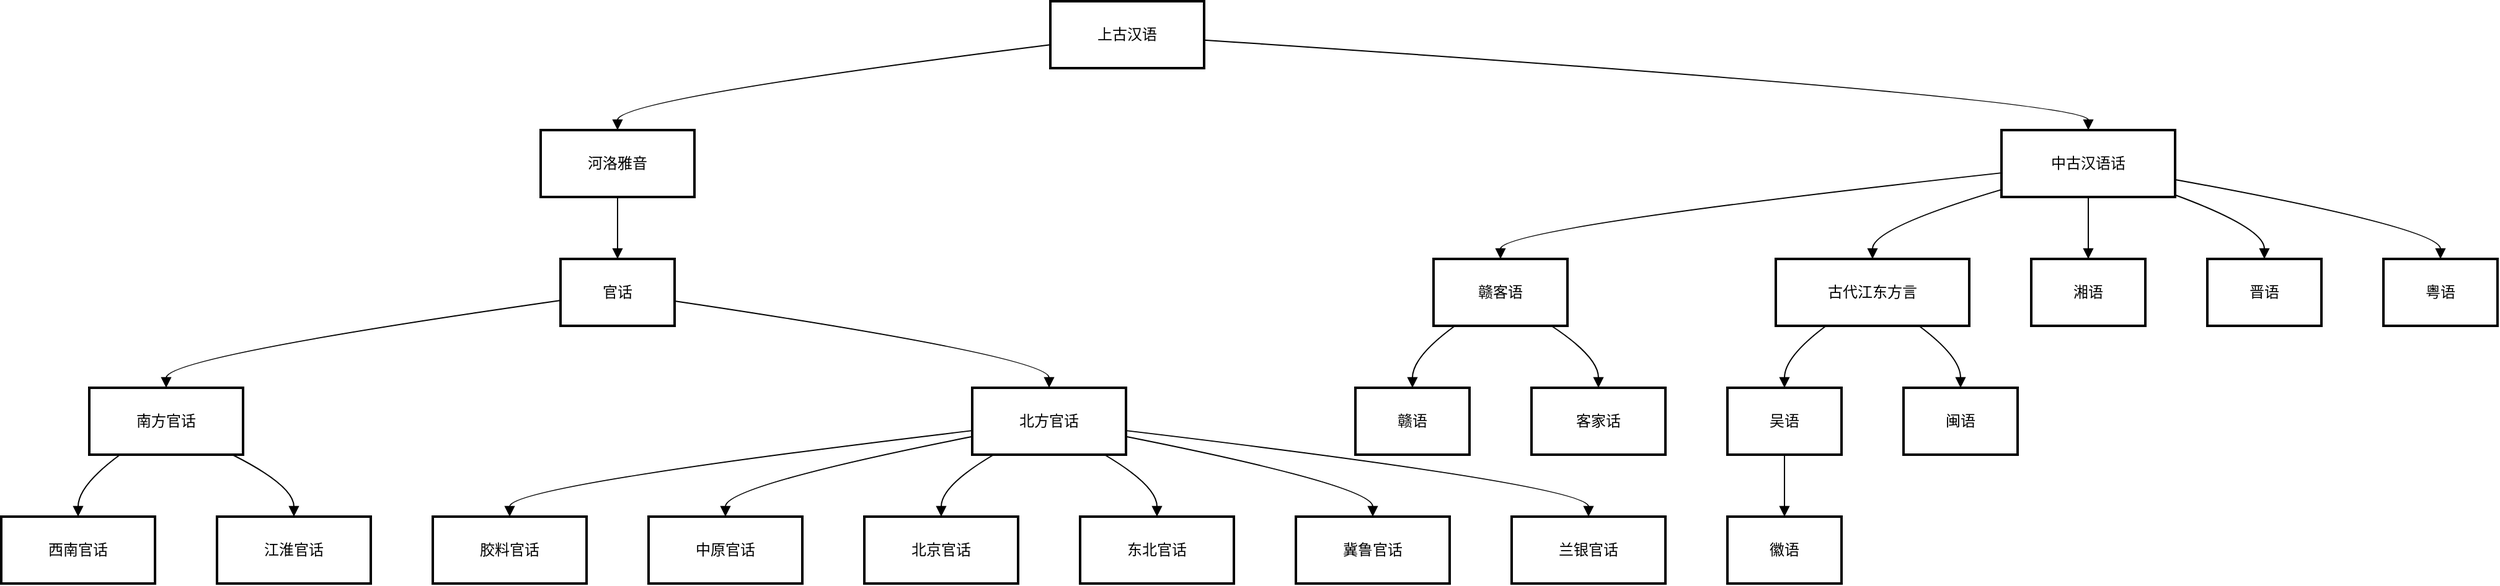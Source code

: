 <mxfile version="26.1.1">
  <diagram name="第 1 页" id="BcWJq15JfgoPuyb1Nqxe">
    <mxGraphModel dx="2870" dy="2060" grid="1" gridSize="10" guides="1" tooltips="1" connect="1" arrows="1" fold="1" page="1" pageScale="1" pageWidth="827" pageHeight="1169" math="0" shadow="0">
      <root>
        <mxCell id="0" />
        <mxCell id="1" parent="0" />
        <mxCell id="piRMvoRa87WktYSq3vpv-1" value="上古汉语" style="whiteSpace=wrap;strokeWidth=2;" vertex="1" parent="1">
          <mxGeometry x="866" y="20" width="124" height="54" as="geometry" />
        </mxCell>
        <mxCell id="piRMvoRa87WktYSq3vpv-2" value="河洛雅音" style="whiteSpace=wrap;strokeWidth=2;" vertex="1" parent="1">
          <mxGeometry x="455" y="124" width="124" height="54" as="geometry" />
        </mxCell>
        <mxCell id="piRMvoRa87WktYSq3vpv-3" value="中古汉语话" style="whiteSpace=wrap;strokeWidth=2;" vertex="1" parent="1">
          <mxGeometry x="1633" y="124" width="140" height="54" as="geometry" />
        </mxCell>
        <mxCell id="piRMvoRa87WktYSq3vpv-4" value="官话" style="whiteSpace=wrap;strokeWidth=2;" vertex="1" parent="1">
          <mxGeometry x="471" y="228" width="92" height="54" as="geometry" />
        </mxCell>
        <mxCell id="piRMvoRa87WktYSq3vpv-5" value="南方官话" style="whiteSpace=wrap;strokeWidth=2;" vertex="1" parent="1">
          <mxGeometry x="91" y="332" width="124" height="54" as="geometry" />
        </mxCell>
        <mxCell id="piRMvoRa87WktYSq3vpv-6" value="北方官话" style="whiteSpace=wrap;strokeWidth=2;" vertex="1" parent="1">
          <mxGeometry x="803" y="332" width="124" height="54" as="geometry" />
        </mxCell>
        <mxCell id="piRMvoRa87WktYSq3vpv-7" value="西南官话" style="whiteSpace=wrap;strokeWidth=2;" vertex="1" parent="1">
          <mxGeometry x="20" y="436" width="124" height="54" as="geometry" />
        </mxCell>
        <mxCell id="piRMvoRa87WktYSq3vpv-8" value="江淮官话" style="whiteSpace=wrap;strokeWidth=2;" vertex="1" parent="1">
          <mxGeometry x="194" y="436" width="124" height="54" as="geometry" />
        </mxCell>
        <mxCell id="piRMvoRa87WktYSq3vpv-9" value="胶料官话" style="whiteSpace=wrap;strokeWidth=2;" vertex="1" parent="1">
          <mxGeometry x="368" y="436" width="124" height="54" as="geometry" />
        </mxCell>
        <mxCell id="piRMvoRa87WktYSq3vpv-10" value="中原官话" style="whiteSpace=wrap;strokeWidth=2;" vertex="1" parent="1">
          <mxGeometry x="542" y="436" width="124" height="54" as="geometry" />
        </mxCell>
        <mxCell id="piRMvoRa87WktYSq3vpv-11" value="北京官话" style="whiteSpace=wrap;strokeWidth=2;" vertex="1" parent="1">
          <mxGeometry x="716" y="436" width="124" height="54" as="geometry" />
        </mxCell>
        <mxCell id="piRMvoRa87WktYSq3vpv-12" value="东北官话" style="whiteSpace=wrap;strokeWidth=2;" vertex="1" parent="1">
          <mxGeometry x="890" y="436" width="124" height="54" as="geometry" />
        </mxCell>
        <mxCell id="piRMvoRa87WktYSq3vpv-13" value="冀鲁官话" style="whiteSpace=wrap;strokeWidth=2;" vertex="1" parent="1">
          <mxGeometry x="1064" y="436" width="124" height="54" as="geometry" />
        </mxCell>
        <mxCell id="piRMvoRa87WktYSq3vpv-14" value="兰银官话" style="whiteSpace=wrap;strokeWidth=2;" vertex="1" parent="1">
          <mxGeometry x="1238" y="436" width="124" height="54" as="geometry" />
        </mxCell>
        <mxCell id="piRMvoRa87WktYSq3vpv-15" value="赣客语" style="whiteSpace=wrap;strokeWidth=2;" vertex="1" parent="1">
          <mxGeometry x="1175" y="228" width="108" height="54" as="geometry" />
        </mxCell>
        <mxCell id="piRMvoRa87WktYSq3vpv-16" value="古代江东方言" style="whiteSpace=wrap;strokeWidth=2;" vertex="1" parent="1">
          <mxGeometry x="1451" y="228" width="156" height="54" as="geometry" />
        </mxCell>
        <mxCell id="piRMvoRa87WktYSq3vpv-17" value="湘语" style="whiteSpace=wrap;strokeWidth=2;" vertex="1" parent="1">
          <mxGeometry x="1657" y="228" width="92" height="54" as="geometry" />
        </mxCell>
        <mxCell id="piRMvoRa87WktYSq3vpv-18" value="晋语" style="whiteSpace=wrap;strokeWidth=2;" vertex="1" parent="1">
          <mxGeometry x="1799" y="228" width="92" height="54" as="geometry" />
        </mxCell>
        <mxCell id="piRMvoRa87WktYSq3vpv-19" value="粤语" style="whiteSpace=wrap;strokeWidth=2;" vertex="1" parent="1">
          <mxGeometry x="1941" y="228" width="92" height="54" as="geometry" />
        </mxCell>
        <mxCell id="piRMvoRa87WktYSq3vpv-20" value="赣语" style="whiteSpace=wrap;strokeWidth=2;" vertex="1" parent="1">
          <mxGeometry x="1112" y="332" width="92" height="54" as="geometry" />
        </mxCell>
        <mxCell id="piRMvoRa87WktYSq3vpv-21" value="客家话" style="whiteSpace=wrap;strokeWidth=2;" vertex="1" parent="1">
          <mxGeometry x="1254" y="332" width="108" height="54" as="geometry" />
        </mxCell>
        <mxCell id="piRMvoRa87WktYSq3vpv-22" value="吴语" style="whiteSpace=wrap;strokeWidth=2;" vertex="1" parent="1">
          <mxGeometry x="1412" y="332" width="92" height="54" as="geometry" />
        </mxCell>
        <mxCell id="piRMvoRa87WktYSq3vpv-23" value="闽语" style="whiteSpace=wrap;strokeWidth=2;" vertex="1" parent="1">
          <mxGeometry x="1554" y="332" width="92" height="54" as="geometry" />
        </mxCell>
        <mxCell id="piRMvoRa87WktYSq3vpv-24" value="徽语" style="whiteSpace=wrap;strokeWidth=2;" vertex="1" parent="1">
          <mxGeometry x="1412" y="436" width="92" height="54" as="geometry" />
        </mxCell>
        <mxCell id="piRMvoRa87WktYSq3vpv-25" value="" style="curved=1;startArrow=none;endArrow=block;exitX=0;exitY=0.65;entryX=0.5;entryY=0;rounded=0;" edge="1" parent="1" source="piRMvoRa87WktYSq3vpv-1" target="piRMvoRa87WktYSq3vpv-2">
          <mxGeometry relative="1" as="geometry">
            <Array as="points">
              <mxPoint x="517" y="99" />
            </Array>
          </mxGeometry>
        </mxCell>
        <mxCell id="piRMvoRa87WktYSq3vpv-26" value="" style="curved=1;startArrow=none;endArrow=block;exitX=1;exitY=0.58;entryX=0.5;entryY=0;rounded=0;" edge="1" parent="1" source="piRMvoRa87WktYSq3vpv-1" target="piRMvoRa87WktYSq3vpv-3">
          <mxGeometry relative="1" as="geometry">
            <Array as="points">
              <mxPoint x="1703" y="99" />
            </Array>
          </mxGeometry>
        </mxCell>
        <mxCell id="piRMvoRa87WktYSq3vpv-27" value="" style="curved=1;startArrow=none;endArrow=block;exitX=0.5;exitY=1;entryX=0.5;entryY=0;rounded=0;" edge="1" parent="1" source="piRMvoRa87WktYSq3vpv-2" target="piRMvoRa87WktYSq3vpv-4">
          <mxGeometry relative="1" as="geometry">
            <Array as="points" />
          </mxGeometry>
        </mxCell>
        <mxCell id="piRMvoRa87WktYSq3vpv-28" value="" style="curved=1;startArrow=none;endArrow=block;exitX=0;exitY=0.62;entryX=0.5;entryY=0;rounded=0;" edge="1" parent="1" source="piRMvoRa87WktYSq3vpv-4" target="piRMvoRa87WktYSq3vpv-5">
          <mxGeometry relative="1" as="geometry">
            <Array as="points">
              <mxPoint x="153" y="307" />
            </Array>
          </mxGeometry>
        </mxCell>
        <mxCell id="piRMvoRa87WktYSq3vpv-29" value="" style="curved=1;startArrow=none;endArrow=block;exitX=1;exitY=0.63;entryX=0.5;entryY=0;rounded=0;" edge="1" parent="1" source="piRMvoRa87WktYSq3vpv-4" target="piRMvoRa87WktYSq3vpv-6">
          <mxGeometry relative="1" as="geometry">
            <Array as="points">
              <mxPoint x="865" y="307" />
            </Array>
          </mxGeometry>
        </mxCell>
        <mxCell id="piRMvoRa87WktYSq3vpv-30" value="" style="curved=1;startArrow=none;endArrow=block;exitX=0.2;exitY=1;entryX=0.5;entryY=0;rounded=0;" edge="1" parent="1" source="piRMvoRa87WktYSq3vpv-5" target="piRMvoRa87WktYSq3vpv-7">
          <mxGeometry relative="1" as="geometry">
            <Array as="points">
              <mxPoint x="82" y="411" />
            </Array>
          </mxGeometry>
        </mxCell>
        <mxCell id="piRMvoRa87WktYSq3vpv-31" value="" style="curved=1;startArrow=none;endArrow=block;exitX=0.93;exitY=1;entryX=0.5;entryY=0;rounded=0;" edge="1" parent="1" source="piRMvoRa87WktYSq3vpv-5" target="piRMvoRa87WktYSq3vpv-8">
          <mxGeometry relative="1" as="geometry">
            <Array as="points">
              <mxPoint x="256" y="411" />
            </Array>
          </mxGeometry>
        </mxCell>
        <mxCell id="piRMvoRa87WktYSq3vpv-32" value="" style="curved=1;startArrow=none;endArrow=block;exitX=0;exitY=0.64;entryX=0.5;entryY=0;rounded=0;" edge="1" parent="1" source="piRMvoRa87WktYSq3vpv-6" target="piRMvoRa87WktYSq3vpv-9">
          <mxGeometry relative="1" as="geometry">
            <Array as="points">
              <mxPoint x="430" y="411" />
            </Array>
          </mxGeometry>
        </mxCell>
        <mxCell id="piRMvoRa87WktYSq3vpv-33" value="" style="curved=1;startArrow=none;endArrow=block;exitX=0;exitY=0.73;entryX=0.5;entryY=0;rounded=0;" edge="1" parent="1" source="piRMvoRa87WktYSq3vpv-6" target="piRMvoRa87WktYSq3vpv-10">
          <mxGeometry relative="1" as="geometry">
            <Array as="points">
              <mxPoint x="604" y="411" />
            </Array>
          </mxGeometry>
        </mxCell>
        <mxCell id="piRMvoRa87WktYSq3vpv-34" value="" style="curved=1;startArrow=none;endArrow=block;exitX=0.14;exitY=1;entryX=0.5;entryY=0;rounded=0;" edge="1" parent="1" source="piRMvoRa87WktYSq3vpv-6" target="piRMvoRa87WktYSq3vpv-11">
          <mxGeometry relative="1" as="geometry">
            <Array as="points">
              <mxPoint x="778" y="411" />
            </Array>
          </mxGeometry>
        </mxCell>
        <mxCell id="piRMvoRa87WktYSq3vpv-35" value="" style="curved=1;startArrow=none;endArrow=block;exitX=0.86;exitY=1;entryX=0.5;entryY=0;rounded=0;" edge="1" parent="1" source="piRMvoRa87WktYSq3vpv-6" target="piRMvoRa87WktYSq3vpv-12">
          <mxGeometry relative="1" as="geometry">
            <Array as="points">
              <mxPoint x="952" y="411" />
            </Array>
          </mxGeometry>
        </mxCell>
        <mxCell id="piRMvoRa87WktYSq3vpv-36" value="" style="curved=1;startArrow=none;endArrow=block;exitX=1;exitY=0.73;entryX=0.5;entryY=0;rounded=0;" edge="1" parent="1" source="piRMvoRa87WktYSq3vpv-6" target="piRMvoRa87WktYSq3vpv-13">
          <mxGeometry relative="1" as="geometry">
            <Array as="points">
              <mxPoint x="1126" y="411" />
            </Array>
          </mxGeometry>
        </mxCell>
        <mxCell id="piRMvoRa87WktYSq3vpv-37" value="" style="curved=1;startArrow=none;endArrow=block;exitX=1;exitY=0.64;entryX=0.5;entryY=0;rounded=0;" edge="1" parent="1" source="piRMvoRa87WktYSq3vpv-6" target="piRMvoRa87WktYSq3vpv-14">
          <mxGeometry relative="1" as="geometry">
            <Array as="points">
              <mxPoint x="1300" y="411" />
            </Array>
          </mxGeometry>
        </mxCell>
        <mxCell id="piRMvoRa87WktYSq3vpv-38" value="" style="curved=1;startArrow=none;endArrow=block;exitX=0;exitY=0.64;entryX=0.5;entryY=0;rounded=0;" edge="1" parent="1" source="piRMvoRa87WktYSq3vpv-3" target="piRMvoRa87WktYSq3vpv-15">
          <mxGeometry relative="1" as="geometry">
            <Array as="points">
              <mxPoint x="1229" y="203" />
            </Array>
          </mxGeometry>
        </mxCell>
        <mxCell id="piRMvoRa87WktYSq3vpv-39" value="" style="curved=1;startArrow=none;endArrow=block;exitX=0;exitY=0.89;entryX=0.5;entryY=0;rounded=0;" edge="1" parent="1" source="piRMvoRa87WktYSq3vpv-3" target="piRMvoRa87WktYSq3vpv-16">
          <mxGeometry relative="1" as="geometry">
            <Array as="points">
              <mxPoint x="1529" y="203" />
            </Array>
          </mxGeometry>
        </mxCell>
        <mxCell id="piRMvoRa87WktYSq3vpv-40" value="" style="curved=1;startArrow=none;endArrow=block;exitX=0.5;exitY=1;entryX=0.5;entryY=0;rounded=0;" edge="1" parent="1" source="piRMvoRa87WktYSq3vpv-3" target="piRMvoRa87WktYSq3vpv-17">
          <mxGeometry relative="1" as="geometry">
            <Array as="points" />
          </mxGeometry>
        </mxCell>
        <mxCell id="piRMvoRa87WktYSq3vpv-41" value="" style="curved=1;startArrow=none;endArrow=block;exitX=1;exitY=0.97;entryX=0.5;entryY=0;rounded=0;" edge="1" parent="1" source="piRMvoRa87WktYSq3vpv-3" target="piRMvoRa87WktYSq3vpv-18">
          <mxGeometry relative="1" as="geometry">
            <Array as="points">
              <mxPoint x="1845" y="203" />
            </Array>
          </mxGeometry>
        </mxCell>
        <mxCell id="piRMvoRa87WktYSq3vpv-42" value="" style="curved=1;startArrow=none;endArrow=block;exitX=1;exitY=0.74;entryX=0.5;entryY=0;rounded=0;" edge="1" parent="1" source="piRMvoRa87WktYSq3vpv-3" target="piRMvoRa87WktYSq3vpv-19">
          <mxGeometry relative="1" as="geometry">
            <Array as="points">
              <mxPoint x="1987" y="203" />
            </Array>
          </mxGeometry>
        </mxCell>
        <mxCell id="piRMvoRa87WktYSq3vpv-43" value="" style="curved=1;startArrow=none;endArrow=block;exitX=0.16;exitY=1;entryX=0.5;entryY=0;rounded=0;" edge="1" parent="1" source="piRMvoRa87WktYSq3vpv-15" target="piRMvoRa87WktYSq3vpv-20">
          <mxGeometry relative="1" as="geometry">
            <Array as="points">
              <mxPoint x="1158" y="307" />
            </Array>
          </mxGeometry>
        </mxCell>
        <mxCell id="piRMvoRa87WktYSq3vpv-44" value="" style="curved=1;startArrow=none;endArrow=block;exitX=0.88;exitY=1;entryX=0.5;entryY=0;rounded=0;" edge="1" parent="1" source="piRMvoRa87WktYSq3vpv-15" target="piRMvoRa87WktYSq3vpv-21">
          <mxGeometry relative="1" as="geometry">
            <Array as="points">
              <mxPoint x="1308" y="307" />
            </Array>
          </mxGeometry>
        </mxCell>
        <mxCell id="piRMvoRa87WktYSq3vpv-45" value="" style="curved=1;startArrow=none;endArrow=block;exitX=0.26;exitY=1;entryX=0.5;entryY=0;rounded=0;" edge="1" parent="1" source="piRMvoRa87WktYSq3vpv-16" target="piRMvoRa87WktYSq3vpv-22">
          <mxGeometry relative="1" as="geometry">
            <Array as="points">
              <mxPoint x="1458" y="307" />
            </Array>
          </mxGeometry>
        </mxCell>
        <mxCell id="piRMvoRa87WktYSq3vpv-46" value="" style="curved=1;startArrow=none;endArrow=block;exitX=0.74;exitY=1;entryX=0.5;entryY=0;rounded=0;" edge="1" parent="1" source="piRMvoRa87WktYSq3vpv-16" target="piRMvoRa87WktYSq3vpv-23">
          <mxGeometry relative="1" as="geometry">
            <Array as="points">
              <mxPoint x="1600" y="307" />
            </Array>
          </mxGeometry>
        </mxCell>
        <mxCell id="piRMvoRa87WktYSq3vpv-47" value="" style="curved=1;startArrow=none;endArrow=block;exitX=0.5;exitY=1;entryX=0.5;entryY=0;rounded=0;" edge="1" parent="1" source="piRMvoRa87WktYSq3vpv-22" target="piRMvoRa87WktYSq3vpv-24">
          <mxGeometry relative="1" as="geometry">
            <Array as="points" />
          </mxGeometry>
        </mxCell>
      </root>
    </mxGraphModel>
  </diagram>
</mxfile>
